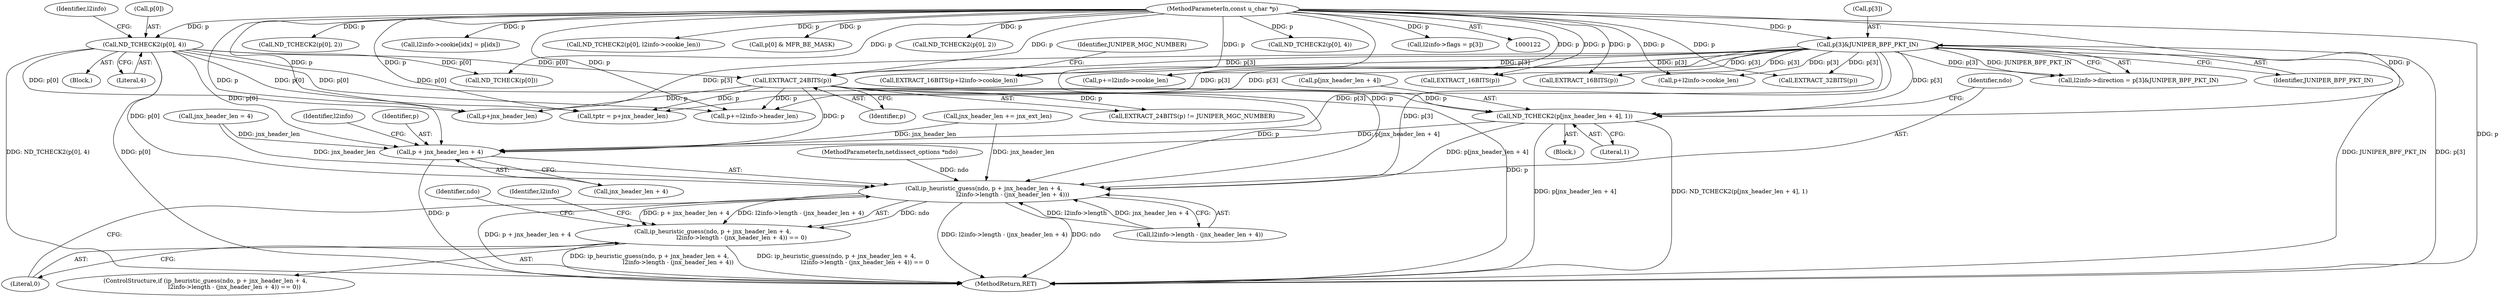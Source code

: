 digraph "0_tcpdump_b534e304568585707c4a92422aeca25cf908ff02_4@array" {
"1000463" [label="(Call,ND_TCHECK2(p[jnx_header_len + 4], 1))"];
"1000195" [label="(Call,EXTRACT_24BITS(p))"];
"1000188" [label="(Call,p[3]&JUNIPER_BPF_PKT_IN)"];
"1000124" [label="(MethodParameterIn,const u_char *p)"];
"1000172" [label="(Call,ND_TCHECK2(p[0], 4))"];
"1000472" [label="(Call,ip_heuristic_guess(ndo, p + jnx_header_len + 4,\n                               l2info->length - (jnx_header_len + 4)))"];
"1000471" [label="(Call,ip_heuristic_guess(ndo, p + jnx_header_len + 4,\n                               l2info->length - (jnx_header_len + 4)) == 0)"];
"1000474" [label="(Call,p + jnx_header_len + 4)"];
"1000123" [label="(MethodParameterIn,netdissect_options *ndo)"];
"1000473" [label="(Identifier,ndo)"];
"1000472" [label="(Call,ip_heuristic_guess(ndo, p + jnx_header_len + 4,\n                               l2info->length - (jnx_header_len + 4)))"];
"1000716" [label="(Call,p+l2info->cookie_len)"];
"1000489" [label="(Identifier,ndo)"];
"1000188" [label="(Call,p[3]&JUNIPER_BPF_PKT_IN)"];
"1000127" [label="(Block,)"];
"1000269" [label="(Call,jnx_header_len += jnx_ext_len)"];
"1000896" [label="(Call,ND_TCHECK2(p[0], 2))"];
"1000192" [label="(Identifier,JUNIPER_BPF_PKT_IN)"];
"1000715" [label="(Call,EXTRACT_16BITS(p+l2info->cookie_len))"];
"1000682" [label="(Call,l2info->cookie[idx] = p[idx])"];
"1000724" [label="(Call,p+=l2info->cookie_len)"];
"1000479" [label="(Call,l2info->length - (jnx_header_len + 4))"];
"1000486" [label="(Literal,0)"];
"1000454" [label="(Block,)"];
"1000816" [label="(Call,EXTRACT_16BITS(p))"];
"1000124" [label="(MethodParameterIn,const u_char *p)"];
"1000184" [label="(Call,l2info->direction = p[3]&JUNIPER_BPF_PKT_IN)"];
"1000194" [label="(Call,EXTRACT_24BITS(p) != JUNIPER_MGC_NUMBER)"];
"1000463" [label="(Call,ND_TCHECK2(p[jnx_header_len + 4], 1))"];
"1000524" [label="(Call,ND_TCHECK(p[0]))"];
"1000481" [label="(Identifier,l2info)"];
"1000655" [label="(Call,ND_TCHECK2(p[0], l2info->cookie_len))"];
"1000599" [label="(Call,p[0] & MFR_BE_MASK)"];
"1000251" [label="(Call,p+jnx_header_len)"];
"1000493" [label="(Identifier,l2info)"];
"1000470" [label="(ControlStructure,if (ip_heuristic_guess(ndo, p + jnx_header_len + 4,\n                               l2info->length - (jnx_header_len + 4)) == 0))"];
"1000798" [label="(Call,ND_TCHECK2(p[0], 2))"];
"1000914" [label="(Call,EXTRACT_16BITS(p))"];
"1000249" [label="(Call,tptr = p+jnx_header_len)"];
"1000196" [label="(Identifier,p)"];
"1000189" [label="(Call,p[3])"];
"1000176" [label="(Literal,4)"];
"1000172" [label="(Call,ND_TCHECK2(p[0], 4))"];
"1000195" [label="(Call,EXTRACT_24BITS(p))"];
"1000469" [label="(Literal,1)"];
"1000989" [label="(Call,EXTRACT_32BITS(p))"];
"1000173" [label="(Call,p[0])"];
"1000973" [label="(Call,ND_TCHECK2(p[0], 4))"];
"1000476" [label="(Call,jnx_header_len + 4)"];
"1000471" [label="(Call,ip_heuristic_guess(ndo, p + jnx_header_len + 4,\n                               l2info->length - (jnx_header_len + 4)) == 0)"];
"1001069" [label="(MethodReturn,RET)"];
"1000474" [label="(Call,p + jnx_header_len + 4)"];
"1000179" [label="(Identifier,l2info)"];
"1000177" [label="(Call,l2info->flags = p[3])"];
"1000220" [label="(Call,jnx_header_len = 4)"];
"1000475" [label="(Identifier,p)"];
"1000464" [label="(Call,p[jnx_header_len + 4])"];
"1000197" [label="(Identifier,JUNIPER_MGC_NUMBER)"];
"1000505" [label="(Call,p+=l2info->header_len)"];
"1000463" -> "1000454"  [label="AST: "];
"1000463" -> "1000469"  [label="CFG: "];
"1000464" -> "1000463"  [label="AST: "];
"1000469" -> "1000463"  [label="AST: "];
"1000473" -> "1000463"  [label="CFG: "];
"1000463" -> "1001069"  [label="DDG: ND_TCHECK2(p[jnx_header_len + 4], 1)"];
"1000463" -> "1001069"  [label="DDG: p[jnx_header_len + 4]"];
"1000195" -> "1000463"  [label="DDG: p"];
"1000124" -> "1000463"  [label="DDG: p"];
"1000188" -> "1000463"  [label="DDG: p[3]"];
"1000172" -> "1000463"  [label="DDG: p[0]"];
"1000463" -> "1000472"  [label="DDG: p[jnx_header_len + 4]"];
"1000463" -> "1000474"  [label="DDG: p[jnx_header_len + 4]"];
"1000195" -> "1000194"  [label="AST: "];
"1000195" -> "1000196"  [label="CFG: "];
"1000196" -> "1000195"  [label="AST: "];
"1000197" -> "1000195"  [label="CFG: "];
"1000195" -> "1001069"  [label="DDG: p"];
"1000195" -> "1000194"  [label="DDG: p"];
"1000188" -> "1000195"  [label="DDG: p[3]"];
"1000172" -> "1000195"  [label="DDG: p[0]"];
"1000124" -> "1000195"  [label="DDG: p"];
"1000195" -> "1000249"  [label="DDG: p"];
"1000195" -> "1000251"  [label="DDG: p"];
"1000195" -> "1000472"  [label="DDG: p"];
"1000195" -> "1000474"  [label="DDG: p"];
"1000195" -> "1000505"  [label="DDG: p"];
"1000188" -> "1000184"  [label="AST: "];
"1000188" -> "1000192"  [label="CFG: "];
"1000189" -> "1000188"  [label="AST: "];
"1000192" -> "1000188"  [label="AST: "];
"1000184" -> "1000188"  [label="CFG: "];
"1000188" -> "1001069"  [label="DDG: p[3]"];
"1000188" -> "1001069"  [label="DDG: JUNIPER_BPF_PKT_IN"];
"1000188" -> "1000184"  [label="DDG: p[3]"];
"1000188" -> "1000184"  [label="DDG: JUNIPER_BPF_PKT_IN"];
"1000124" -> "1000188"  [label="DDG: p"];
"1000188" -> "1000249"  [label="DDG: p[3]"];
"1000188" -> "1000251"  [label="DDG: p[3]"];
"1000188" -> "1000472"  [label="DDG: p[3]"];
"1000188" -> "1000474"  [label="DDG: p[3]"];
"1000188" -> "1000505"  [label="DDG: p[3]"];
"1000188" -> "1000715"  [label="DDG: p[3]"];
"1000188" -> "1000716"  [label="DDG: p[3]"];
"1000188" -> "1000724"  [label="DDG: p[3]"];
"1000188" -> "1000816"  [label="DDG: p[3]"];
"1000188" -> "1000914"  [label="DDG: p[3]"];
"1000188" -> "1000989"  [label="DDG: p[3]"];
"1000124" -> "1000122"  [label="AST: "];
"1000124" -> "1001069"  [label="DDG: p"];
"1000124" -> "1000172"  [label="DDG: p"];
"1000124" -> "1000177"  [label="DDG: p"];
"1000124" -> "1000249"  [label="DDG: p"];
"1000124" -> "1000251"  [label="DDG: p"];
"1000124" -> "1000472"  [label="DDG: p"];
"1000124" -> "1000474"  [label="DDG: p"];
"1000124" -> "1000505"  [label="DDG: p"];
"1000124" -> "1000524"  [label="DDG: p"];
"1000124" -> "1000599"  [label="DDG: p"];
"1000124" -> "1000655"  [label="DDG: p"];
"1000124" -> "1000682"  [label="DDG: p"];
"1000124" -> "1000715"  [label="DDG: p"];
"1000124" -> "1000716"  [label="DDG: p"];
"1000124" -> "1000724"  [label="DDG: p"];
"1000124" -> "1000798"  [label="DDG: p"];
"1000124" -> "1000816"  [label="DDG: p"];
"1000124" -> "1000896"  [label="DDG: p"];
"1000124" -> "1000914"  [label="DDG: p"];
"1000124" -> "1000973"  [label="DDG: p"];
"1000124" -> "1000989"  [label="DDG: p"];
"1000172" -> "1000127"  [label="AST: "];
"1000172" -> "1000176"  [label="CFG: "];
"1000173" -> "1000172"  [label="AST: "];
"1000176" -> "1000172"  [label="AST: "];
"1000179" -> "1000172"  [label="CFG: "];
"1000172" -> "1001069"  [label="DDG: ND_TCHECK2(p[0], 4)"];
"1000172" -> "1001069"  [label="DDG: p[0]"];
"1000172" -> "1000249"  [label="DDG: p[0]"];
"1000172" -> "1000251"  [label="DDG: p[0]"];
"1000172" -> "1000472"  [label="DDG: p[0]"];
"1000172" -> "1000474"  [label="DDG: p[0]"];
"1000172" -> "1000505"  [label="DDG: p[0]"];
"1000172" -> "1000524"  [label="DDG: p[0]"];
"1000472" -> "1000471"  [label="AST: "];
"1000472" -> "1000479"  [label="CFG: "];
"1000473" -> "1000472"  [label="AST: "];
"1000474" -> "1000472"  [label="AST: "];
"1000479" -> "1000472"  [label="AST: "];
"1000486" -> "1000472"  [label="CFG: "];
"1000472" -> "1001069"  [label="DDG: p + jnx_header_len + 4"];
"1000472" -> "1001069"  [label="DDG: l2info->length - (jnx_header_len + 4)"];
"1000472" -> "1001069"  [label="DDG: ndo"];
"1000472" -> "1000471"  [label="DDG: ndo"];
"1000472" -> "1000471"  [label="DDG: p + jnx_header_len + 4"];
"1000472" -> "1000471"  [label="DDG: l2info->length - (jnx_header_len + 4)"];
"1000123" -> "1000472"  [label="DDG: ndo"];
"1000220" -> "1000472"  [label="DDG: jnx_header_len"];
"1000269" -> "1000472"  [label="DDG: jnx_header_len"];
"1000479" -> "1000472"  [label="DDG: l2info->length"];
"1000479" -> "1000472"  [label="DDG: jnx_header_len + 4"];
"1000471" -> "1000470"  [label="AST: "];
"1000471" -> "1000486"  [label="CFG: "];
"1000486" -> "1000471"  [label="AST: "];
"1000489" -> "1000471"  [label="CFG: "];
"1000493" -> "1000471"  [label="CFG: "];
"1000471" -> "1001069"  [label="DDG: ip_heuristic_guess(ndo, p + jnx_header_len + 4,\n                               l2info->length - (jnx_header_len + 4))"];
"1000471" -> "1001069"  [label="DDG: ip_heuristic_guess(ndo, p + jnx_header_len + 4,\n                               l2info->length - (jnx_header_len + 4)) == 0"];
"1000474" -> "1000476"  [label="CFG: "];
"1000475" -> "1000474"  [label="AST: "];
"1000476" -> "1000474"  [label="AST: "];
"1000481" -> "1000474"  [label="CFG: "];
"1000474" -> "1001069"  [label="DDG: p"];
"1000220" -> "1000474"  [label="DDG: jnx_header_len"];
"1000269" -> "1000474"  [label="DDG: jnx_header_len"];
}

